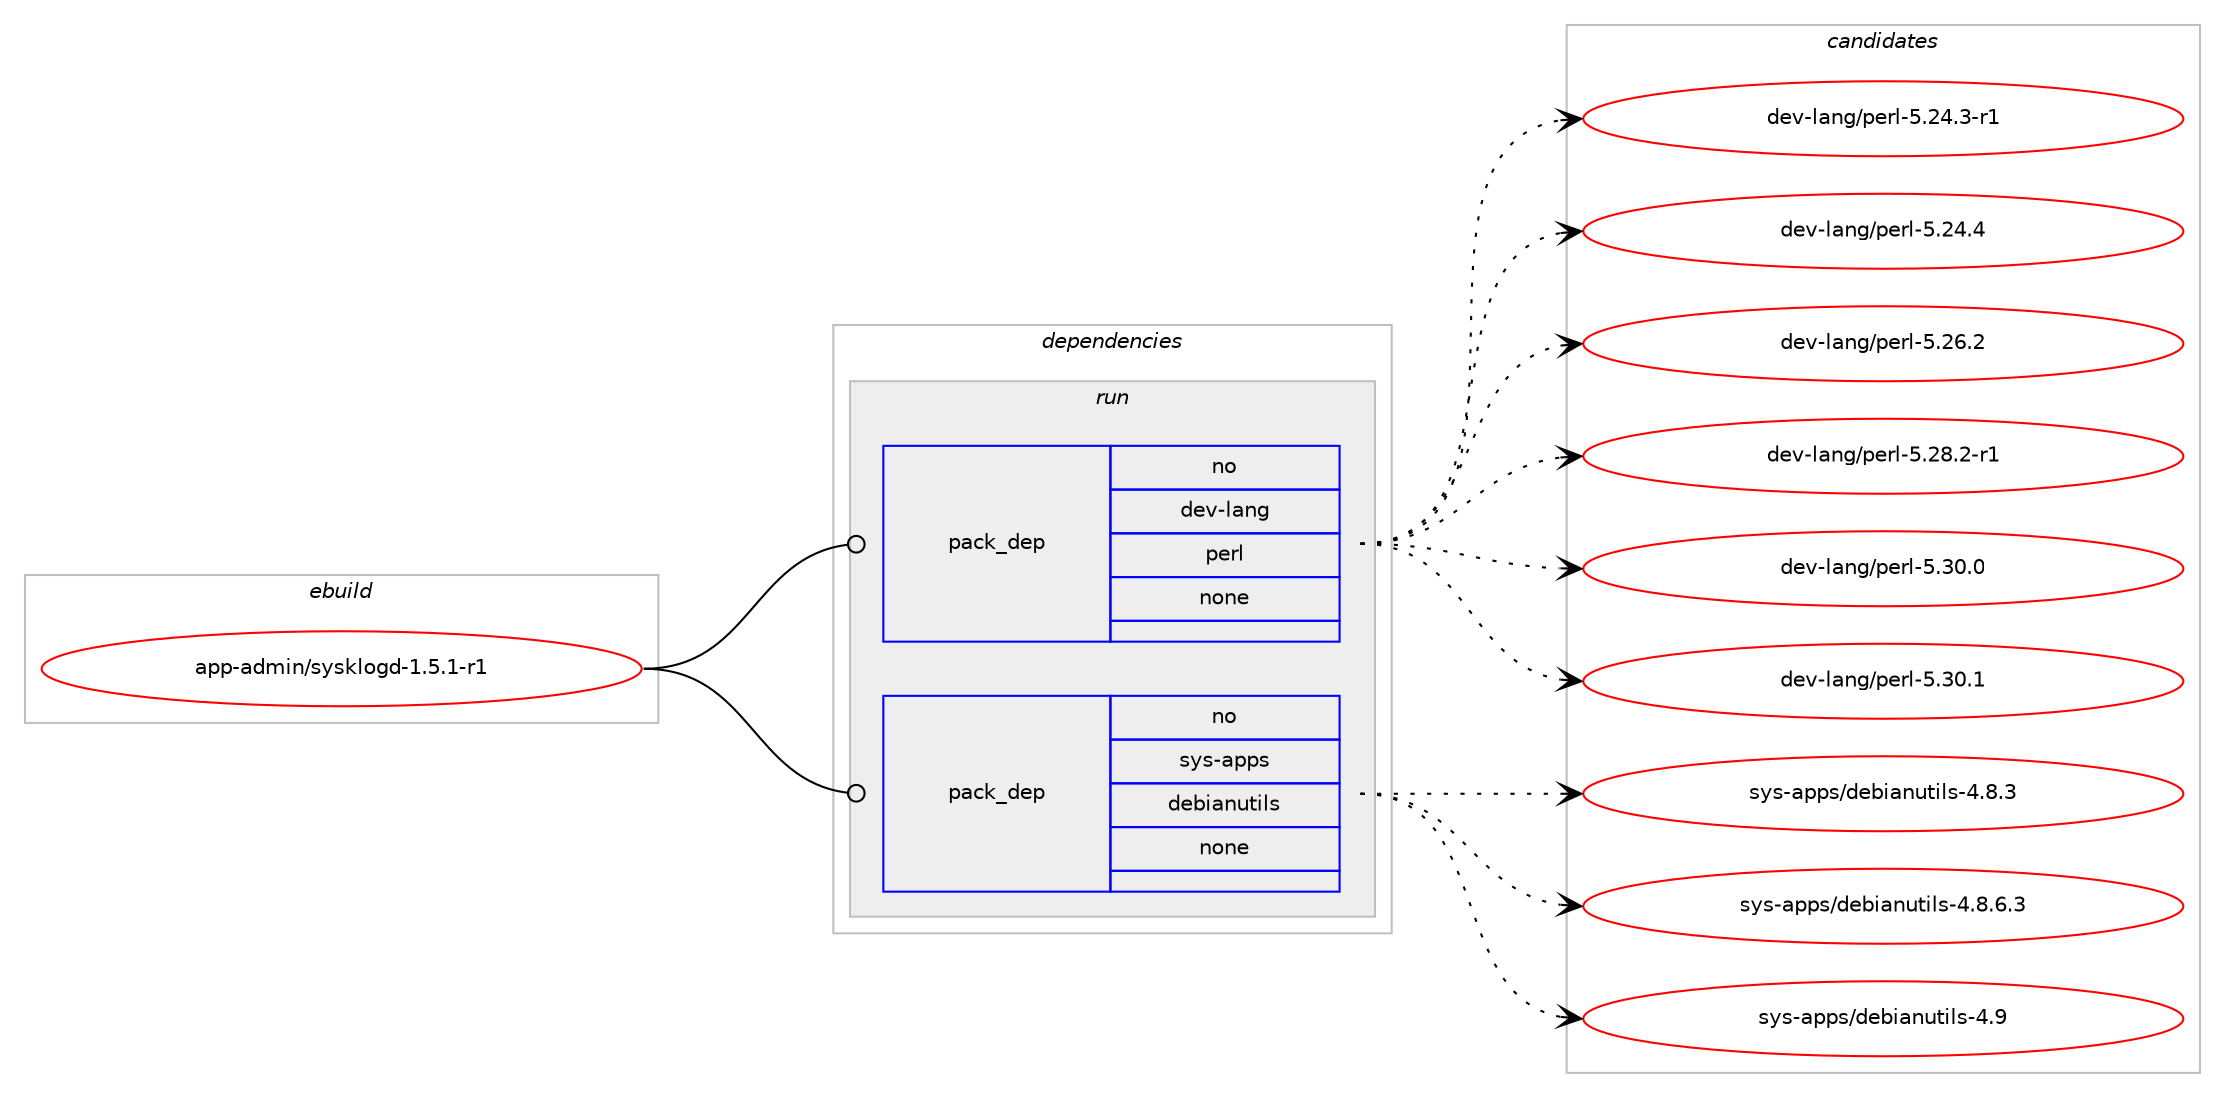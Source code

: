digraph prolog {

# *************
# Graph options
# *************

newrank=true;
concentrate=true;
compound=true;
graph [rankdir=LR,fontname=Helvetica,fontsize=10,ranksep=1.5];#, ranksep=2.5, nodesep=0.2];
edge  [arrowhead=vee];
node  [fontname=Helvetica,fontsize=10];

# **********
# The ebuild
# **********

subgraph cluster_leftcol {
color=gray;
rank=same;
label=<<i>ebuild</i>>;
id [label="app-admin/sysklogd-1.5.1-r1", color=red, width=4, href="../app-admin/sysklogd-1.5.1-r1.svg"];
}

# ****************
# The dependencies
# ****************

subgraph cluster_midcol {
color=gray;
label=<<i>dependencies</i>>;
subgraph cluster_compile {
fillcolor="#eeeeee";
style=filled;
label=<<i>compile</i>>;
}
subgraph cluster_compileandrun {
fillcolor="#eeeeee";
style=filled;
label=<<i>compile and run</i>>;
}
subgraph cluster_run {
fillcolor="#eeeeee";
style=filled;
label=<<i>run</i>>;
subgraph pack350541 {
dependency471400 [label=<<TABLE BORDER="0" CELLBORDER="1" CELLSPACING="0" CELLPADDING="4" WIDTH="220"><TR><TD ROWSPAN="6" CELLPADDING="30">pack_dep</TD></TR><TR><TD WIDTH="110">no</TD></TR><TR><TD>dev-lang</TD></TR><TR><TD>perl</TD></TR><TR><TD>none</TD></TR><TR><TD></TD></TR></TABLE>>, shape=none, color=blue];
}
id:e -> dependency471400:w [weight=20,style="solid",arrowhead="odot"];
subgraph pack350542 {
dependency471401 [label=<<TABLE BORDER="0" CELLBORDER="1" CELLSPACING="0" CELLPADDING="4" WIDTH="220"><TR><TD ROWSPAN="6" CELLPADDING="30">pack_dep</TD></TR><TR><TD WIDTH="110">no</TD></TR><TR><TD>sys-apps</TD></TR><TR><TD>debianutils</TD></TR><TR><TD>none</TD></TR><TR><TD></TD></TR></TABLE>>, shape=none, color=blue];
}
id:e -> dependency471401:w [weight=20,style="solid",arrowhead="odot"];
}
}

# **************
# The candidates
# **************

subgraph cluster_choices {
rank=same;
color=gray;
label=<<i>candidates</i>>;

subgraph choice350541 {
color=black;
nodesep=1;
choice100101118451089711010347112101114108455346505246514511449 [label="dev-lang/perl-5.24.3-r1", color=red, width=4,href="../dev-lang/perl-5.24.3-r1.svg"];
choice10010111845108971101034711210111410845534650524652 [label="dev-lang/perl-5.24.4", color=red, width=4,href="../dev-lang/perl-5.24.4.svg"];
choice10010111845108971101034711210111410845534650544650 [label="dev-lang/perl-5.26.2", color=red, width=4,href="../dev-lang/perl-5.26.2.svg"];
choice100101118451089711010347112101114108455346505646504511449 [label="dev-lang/perl-5.28.2-r1", color=red, width=4,href="../dev-lang/perl-5.28.2-r1.svg"];
choice10010111845108971101034711210111410845534651484648 [label="dev-lang/perl-5.30.0", color=red, width=4,href="../dev-lang/perl-5.30.0.svg"];
choice10010111845108971101034711210111410845534651484649 [label="dev-lang/perl-5.30.1", color=red, width=4,href="../dev-lang/perl-5.30.1.svg"];
dependency471400:e -> choice100101118451089711010347112101114108455346505246514511449:w [style=dotted,weight="100"];
dependency471400:e -> choice10010111845108971101034711210111410845534650524652:w [style=dotted,weight="100"];
dependency471400:e -> choice10010111845108971101034711210111410845534650544650:w [style=dotted,weight="100"];
dependency471400:e -> choice100101118451089711010347112101114108455346505646504511449:w [style=dotted,weight="100"];
dependency471400:e -> choice10010111845108971101034711210111410845534651484648:w [style=dotted,weight="100"];
dependency471400:e -> choice10010111845108971101034711210111410845534651484649:w [style=dotted,weight="100"];
}
subgraph choice350542 {
color=black;
nodesep=1;
choice1151211154597112112115471001019810597110117116105108115455246564651 [label="sys-apps/debianutils-4.8.3", color=red, width=4,href="../sys-apps/debianutils-4.8.3.svg"];
choice11512111545971121121154710010198105971101171161051081154552465646544651 [label="sys-apps/debianutils-4.8.6.3", color=red, width=4,href="../sys-apps/debianutils-4.8.6.3.svg"];
choice115121115459711211211547100101981059711011711610510811545524657 [label="sys-apps/debianutils-4.9", color=red, width=4,href="../sys-apps/debianutils-4.9.svg"];
dependency471401:e -> choice1151211154597112112115471001019810597110117116105108115455246564651:w [style=dotted,weight="100"];
dependency471401:e -> choice11512111545971121121154710010198105971101171161051081154552465646544651:w [style=dotted,weight="100"];
dependency471401:e -> choice115121115459711211211547100101981059711011711610510811545524657:w [style=dotted,weight="100"];
}
}

}
